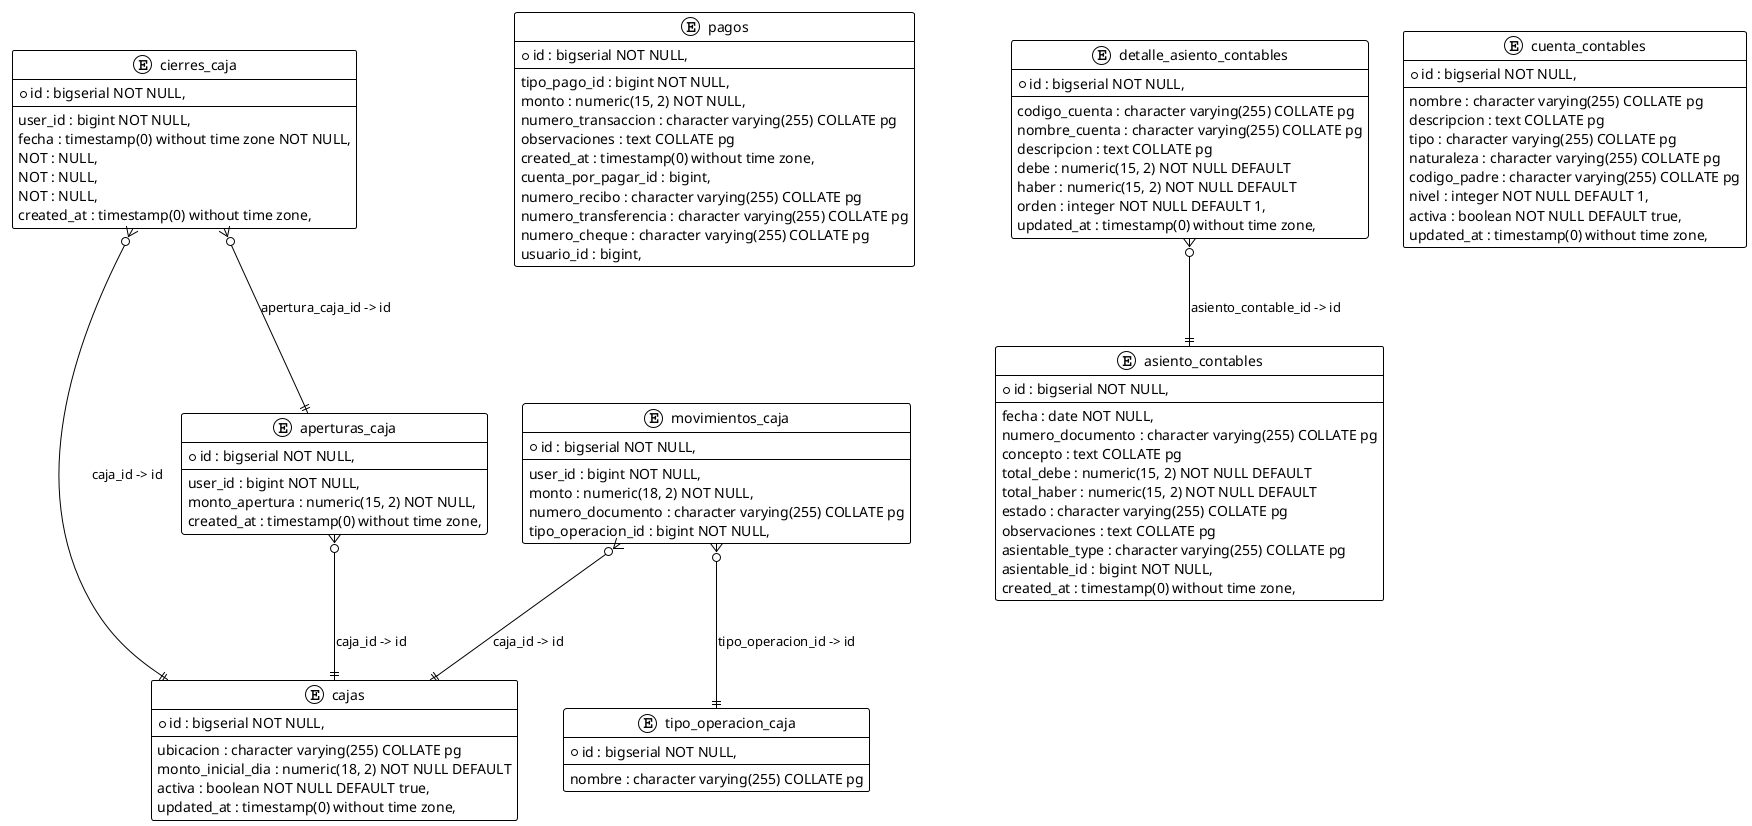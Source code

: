 @startuml
!theme plain

entity cajas {
  *id : bigserial NOT NULL,
  --
  ubicacion : character varying(255) COLLATE pg
  monto_inicial_dia : numeric(18, 2) NOT NULL DEFAULT
  activa : boolean NOT NULL DEFAULT true,
  updated_at : timestamp(0) without time zone,
}

entity aperturas_caja {
  *id : bigserial NOT NULL,
  --
  user_id : bigint NOT NULL,
  monto_apertura : numeric(15, 2) NOT NULL,
  created_at : timestamp(0) without time zone,
}

entity cierres_caja {
  *id : bigserial NOT NULL,
  --
  user_id : bigint NOT NULL,
  fecha : timestamp(0) without time zone NOT NULL,
  NOT : NULL,
  NOT : NULL,
  NOT : NULL,
  created_at : timestamp(0) without time zone,
}

entity movimientos_caja {
  *id : bigserial NOT NULL,
  --
  user_id : bigint NOT NULL,
  monto : numeric(18, 2) NOT NULL,
  numero_documento : character varying(255) COLLATE pg
  tipo_operacion_id : bigint NOT NULL,
}

entity tipo_operacion_caja {
  *id : bigserial NOT NULL,
  --
  nombre : character varying(255) COLLATE pg
}

entity pagos {
  *id : bigserial NOT NULL,
  --
  tipo_pago_id : bigint NOT NULL,
  monto : numeric(15, 2) NOT NULL,
  numero_transaccion : character varying(255) COLLATE pg
  observaciones : text COLLATE pg
  created_at : timestamp(0) without time zone,
  cuenta_por_pagar_id : bigint,
  numero_recibo : character varying(255) COLLATE pg
  numero_transferencia : character varying(255) COLLATE pg
  numero_cheque : character varying(255) COLLATE pg
  usuario_id : bigint,
}

entity asiento_contables {
  *id : bigserial NOT NULL,
  --
  fecha : date NOT NULL,
  numero_documento : character varying(255) COLLATE pg
  concepto : text COLLATE pg
  total_debe : numeric(15, 2) NOT NULL DEFAULT
  total_haber : numeric(15, 2) NOT NULL DEFAULT
  estado : character varying(255) COLLATE pg
  observaciones : text COLLATE pg
  asientable_type : character varying(255) COLLATE pg
  asientable_id : bigint NOT NULL,
  created_at : timestamp(0) without time zone,
}

entity detalle_asiento_contables {
  *id : bigserial NOT NULL,
  --
  codigo_cuenta : character varying(255) COLLATE pg
  nombre_cuenta : character varying(255) COLLATE pg
  descripcion : text COLLATE pg
  debe : numeric(15, 2) NOT NULL DEFAULT
  haber : numeric(15, 2) NOT NULL DEFAULT
  orden : integer NOT NULL DEFAULT 1,
  updated_at : timestamp(0) without time zone,
}

entity cuenta_contables {
  *id : bigserial NOT NULL,
  --
  nombre : character varying(255) COLLATE pg
  descripcion : text COLLATE pg
  tipo : character varying(255) COLLATE pg
  naturaleza : character varying(255) COLLATE pg
  codigo_padre : character varying(255) COLLATE pg
  nivel : integer NOT NULL DEFAULT 1,
  activa : boolean NOT NULL DEFAULT true,
  updated_at : timestamp(0) without time zone,
}

aperturas_caja }o--|| cajas : caja_id -> id
cierres_caja }o--|| aperturas_caja : apertura_caja_id -> id
cierres_caja }o--|| cajas : caja_id -> id
detalle_asiento_contables }o--|| asiento_contables : asiento_contable_id -> id
movimientos_caja }o--|| cajas : caja_id -> id
movimientos_caja }o--|| tipo_operacion_caja : tipo_operacion_id -> id
@enduml